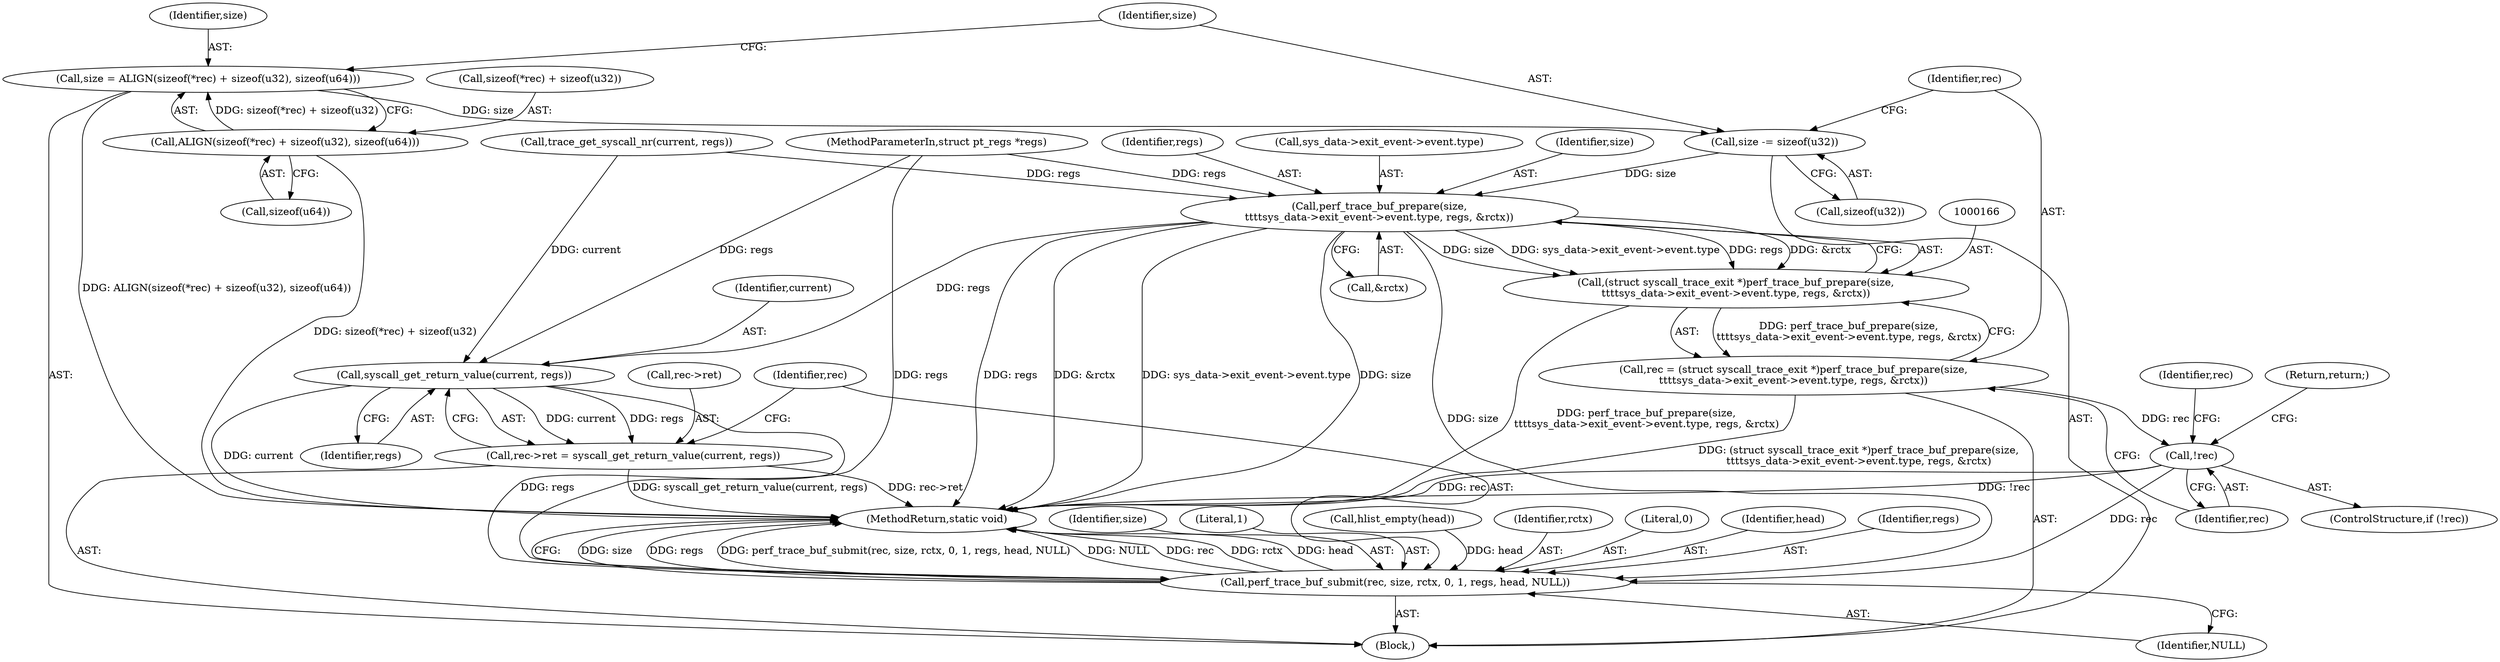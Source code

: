digraph "0_linux_086ba77a6db00ed858ff07451bedee197df868c9_2@API" {
"1000159" [label="(Call,size -= sizeof(u32))"];
"1000148" [label="(Call,size = ALIGN(sizeof(*rec) + sizeof(u32), sizeof(u64)))"];
"1000150" [label="(Call,ALIGN(sizeof(*rec) + sizeof(u32), sizeof(u64)))"];
"1000167" [label="(Call,perf_trace_buf_prepare(size,\n\t\t\t\tsys_data->exit_event->event.type, regs, &rctx))"];
"1000165" [label="(Call,(struct syscall_trace_exit *)perf_trace_buf_prepare(size,\n\t\t\t\tsys_data->exit_event->event.type, regs, &rctx))"];
"1000163" [label="(Call,rec = (struct syscall_trace_exit *)perf_trace_buf_prepare(size,\n\t\t\t\tsys_data->exit_event->event.type, regs, &rctx))"];
"1000180" [label="(Call,!rec)"];
"1000195" [label="(Call,perf_trace_buf_submit(rec, size, rctx, 0, 1, regs, head, NULL))"];
"1000192" [label="(Call,syscall_get_return_value(current, regs))"];
"1000188" [label="(Call,rec->ret = syscall_get_return_value(current, regs))"];
"1000165" [label="(Call,(struct syscall_trace_exit *)perf_trace_buf_prepare(size,\n\t\t\t\tsys_data->exit_event->event.type, regs, &rctx))"];
"1000197" [label="(Identifier,size)"];
"1000177" [label="(Call,&rctx)"];
"1000164" [label="(Identifier,rec)"];
"1000176" [label="(Identifier,regs)"];
"1000169" [label="(Call,sys_data->exit_event->event.type)"];
"1000195" [label="(Call,perf_trace_buf_submit(rec, size, rctx, 0, 1, regs, head, NULL))"];
"1000114" [label="(Call,trace_get_syscall_nr(current, regs))"];
"1000179" [label="(ControlStructure,if (!rec))"];
"1000200" [label="(Literal,1)"];
"1000145" [label="(Call,hlist_empty(head))"];
"1000180" [label="(Call,!rec)"];
"1000194" [label="(Identifier,regs)"];
"1000148" [label="(Call,size = ALIGN(sizeof(*rec) + sizeof(u32), sizeof(u64)))"];
"1000192" [label="(Call,syscall_get_return_value(current, regs))"];
"1000160" [label="(Identifier,size)"];
"1000198" [label="(Identifier,rctx)"];
"1000103" [label="(MethodParameterIn,struct pt_regs *regs)"];
"1000151" [label="(Call,sizeof(*rec) + sizeof(u32))"];
"1000203" [label="(Identifier,NULL)"];
"1000181" [label="(Identifier,rec)"];
"1000193" [label="(Identifier,current)"];
"1000150" [label="(Call,ALIGN(sizeof(*rec) + sizeof(u32), sizeof(u64)))"];
"1000199" [label="(Literal,0)"];
"1000167" [label="(Call,perf_trace_buf_prepare(size,\n\t\t\t\tsys_data->exit_event->event.type, regs, &rctx))"];
"1000149" [label="(Identifier,size)"];
"1000202" [label="(Identifier,head)"];
"1000185" [label="(Identifier,rec)"];
"1000188" [label="(Call,rec->ret = syscall_get_return_value(current, regs))"];
"1000105" [label="(Block,)"];
"1000204" [label="(MethodReturn,static void)"];
"1000161" [label="(Call,sizeof(u32))"];
"1000157" [label="(Call,sizeof(u64))"];
"1000201" [label="(Identifier,regs)"];
"1000196" [label="(Identifier,rec)"];
"1000189" [label="(Call,rec->ret)"];
"1000159" [label="(Call,size -= sizeof(u32))"];
"1000168" [label="(Identifier,size)"];
"1000182" [label="(Return,return;)"];
"1000163" [label="(Call,rec = (struct syscall_trace_exit *)perf_trace_buf_prepare(size,\n\t\t\t\tsys_data->exit_event->event.type, regs, &rctx))"];
"1000159" -> "1000105"  [label="AST: "];
"1000159" -> "1000161"  [label="CFG: "];
"1000160" -> "1000159"  [label="AST: "];
"1000161" -> "1000159"  [label="AST: "];
"1000164" -> "1000159"  [label="CFG: "];
"1000148" -> "1000159"  [label="DDG: size"];
"1000159" -> "1000167"  [label="DDG: size"];
"1000148" -> "1000105"  [label="AST: "];
"1000148" -> "1000150"  [label="CFG: "];
"1000149" -> "1000148"  [label="AST: "];
"1000150" -> "1000148"  [label="AST: "];
"1000160" -> "1000148"  [label="CFG: "];
"1000148" -> "1000204"  [label="DDG: ALIGN(sizeof(*rec) + sizeof(u32), sizeof(u64))"];
"1000150" -> "1000148"  [label="DDG: sizeof(*rec) + sizeof(u32)"];
"1000150" -> "1000157"  [label="CFG: "];
"1000151" -> "1000150"  [label="AST: "];
"1000157" -> "1000150"  [label="AST: "];
"1000150" -> "1000204"  [label="DDG: sizeof(*rec) + sizeof(u32)"];
"1000167" -> "1000165"  [label="AST: "];
"1000167" -> "1000177"  [label="CFG: "];
"1000168" -> "1000167"  [label="AST: "];
"1000169" -> "1000167"  [label="AST: "];
"1000176" -> "1000167"  [label="AST: "];
"1000177" -> "1000167"  [label="AST: "];
"1000165" -> "1000167"  [label="CFG: "];
"1000167" -> "1000204"  [label="DDG: sys_data->exit_event->event.type"];
"1000167" -> "1000204"  [label="DDG: size"];
"1000167" -> "1000204"  [label="DDG: regs"];
"1000167" -> "1000204"  [label="DDG: &rctx"];
"1000167" -> "1000165"  [label="DDG: size"];
"1000167" -> "1000165"  [label="DDG: sys_data->exit_event->event.type"];
"1000167" -> "1000165"  [label="DDG: regs"];
"1000167" -> "1000165"  [label="DDG: &rctx"];
"1000114" -> "1000167"  [label="DDG: regs"];
"1000103" -> "1000167"  [label="DDG: regs"];
"1000167" -> "1000192"  [label="DDG: regs"];
"1000167" -> "1000195"  [label="DDG: size"];
"1000165" -> "1000163"  [label="AST: "];
"1000166" -> "1000165"  [label="AST: "];
"1000163" -> "1000165"  [label="CFG: "];
"1000165" -> "1000204"  [label="DDG: perf_trace_buf_prepare(size,\n\t\t\t\tsys_data->exit_event->event.type, regs, &rctx)"];
"1000165" -> "1000163"  [label="DDG: perf_trace_buf_prepare(size,\n\t\t\t\tsys_data->exit_event->event.type, regs, &rctx)"];
"1000163" -> "1000105"  [label="AST: "];
"1000164" -> "1000163"  [label="AST: "];
"1000181" -> "1000163"  [label="CFG: "];
"1000163" -> "1000204"  [label="DDG: (struct syscall_trace_exit *)perf_trace_buf_prepare(size,\n\t\t\t\tsys_data->exit_event->event.type, regs, &rctx)"];
"1000163" -> "1000180"  [label="DDG: rec"];
"1000180" -> "1000179"  [label="AST: "];
"1000180" -> "1000181"  [label="CFG: "];
"1000181" -> "1000180"  [label="AST: "];
"1000182" -> "1000180"  [label="CFG: "];
"1000185" -> "1000180"  [label="CFG: "];
"1000180" -> "1000204"  [label="DDG: rec"];
"1000180" -> "1000204"  [label="DDG: !rec"];
"1000180" -> "1000195"  [label="DDG: rec"];
"1000195" -> "1000105"  [label="AST: "];
"1000195" -> "1000203"  [label="CFG: "];
"1000196" -> "1000195"  [label="AST: "];
"1000197" -> "1000195"  [label="AST: "];
"1000198" -> "1000195"  [label="AST: "];
"1000199" -> "1000195"  [label="AST: "];
"1000200" -> "1000195"  [label="AST: "];
"1000201" -> "1000195"  [label="AST: "];
"1000202" -> "1000195"  [label="AST: "];
"1000203" -> "1000195"  [label="AST: "];
"1000204" -> "1000195"  [label="CFG: "];
"1000195" -> "1000204"  [label="DDG: size"];
"1000195" -> "1000204"  [label="DDG: regs"];
"1000195" -> "1000204"  [label="DDG: perf_trace_buf_submit(rec, size, rctx, 0, 1, regs, head, NULL)"];
"1000195" -> "1000204"  [label="DDG: NULL"];
"1000195" -> "1000204"  [label="DDG: rec"];
"1000195" -> "1000204"  [label="DDG: rctx"];
"1000195" -> "1000204"  [label="DDG: head"];
"1000192" -> "1000195"  [label="DDG: regs"];
"1000103" -> "1000195"  [label="DDG: regs"];
"1000145" -> "1000195"  [label="DDG: head"];
"1000192" -> "1000188"  [label="AST: "];
"1000192" -> "1000194"  [label="CFG: "];
"1000193" -> "1000192"  [label="AST: "];
"1000194" -> "1000192"  [label="AST: "];
"1000188" -> "1000192"  [label="CFG: "];
"1000192" -> "1000204"  [label="DDG: current"];
"1000192" -> "1000188"  [label="DDG: current"];
"1000192" -> "1000188"  [label="DDG: regs"];
"1000114" -> "1000192"  [label="DDG: current"];
"1000103" -> "1000192"  [label="DDG: regs"];
"1000188" -> "1000105"  [label="AST: "];
"1000189" -> "1000188"  [label="AST: "];
"1000196" -> "1000188"  [label="CFG: "];
"1000188" -> "1000204"  [label="DDG: rec->ret"];
"1000188" -> "1000204"  [label="DDG: syscall_get_return_value(current, regs)"];
}
